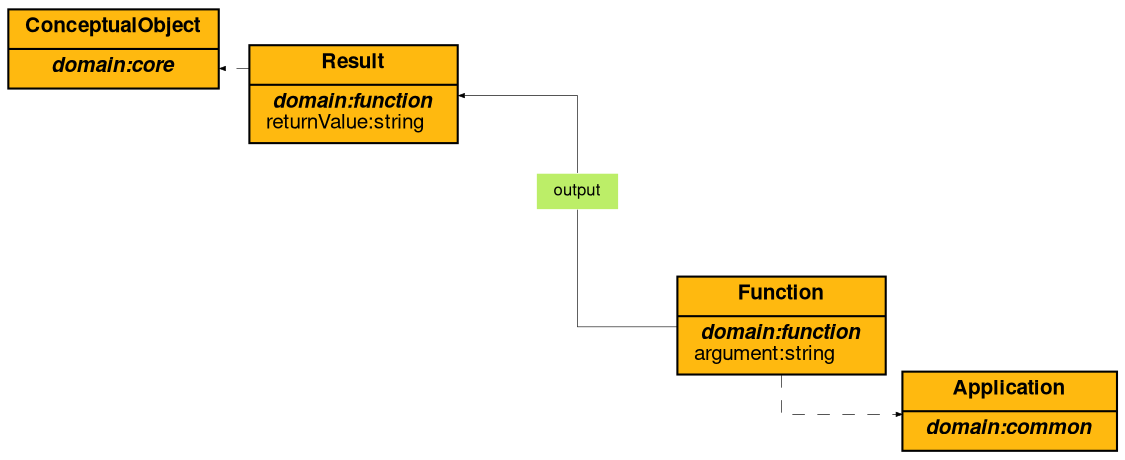 digraph function_ontology {
	graph [fontname="Helvetica,Arial,sans-serif" fontsize=10 layout=neato overlap=false splines=ortho]
	node [fillcolor=darkgoldenrod1 fontname="Helvetica,Arial,sans-serif" fontsize=10 shape=record]
	edge [arrowsize=0.3 fontname="Helvetica,Arial,sans-serif" fontsize=10 penwidth=0.3]
	ConceptualObject [label=<{<b>ConceptualObject</b> | <i><b> domain:core</b></i> <br align="left"/>}> style=filled]
	Application [label=<{<b>Application</b> | <i><b> domain:common</b></i> <br align="left"/>}> style=filled]
	Function [label=<{<b>Function</b> | <i><b> domain:function</b></i> <br align="left"/>argument:string<br align="left"/>}> style=filled]
	Result [label=<{<b>Result</b> | <i><b> domain:function</b></i> <br align="left"/>returnValue:string<br align="left"/>}> style=filled]
	output [label=output fillcolor=darkolivegreen2 fontsize=8 height=0 shape=plaintext style=filled width=0]
	Function -> output [arrowhead=none]
	output -> Result
	Function -> Application [style=dashed]
	Result -> ConceptualObject [style=dashed]
}
